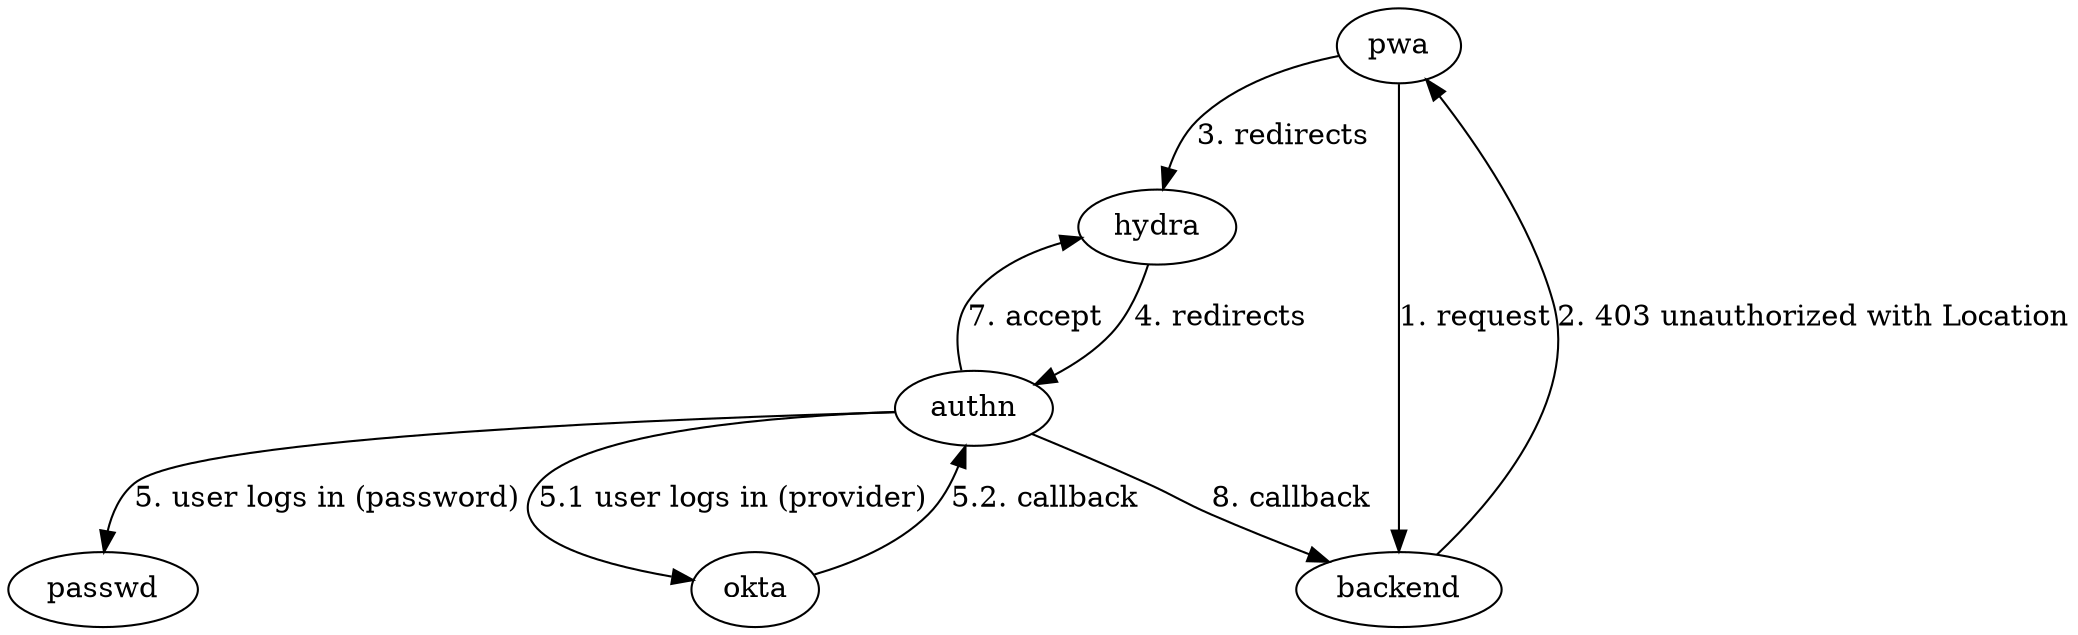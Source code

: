 digraph A {

    pwa -> backend [label="1. request"]
    backend -> pwa [label="2. 403 unauthorized with Location"]
    pwa -> hydra [label="3. redirects"]
    hydra -> authn [label="4. redirects"]
    authn -> okta [label="5.1 user logs in (provider)"]
    okta -> authn [label="5.2. callback"]
    authn -> passwd [label="5. user logs in (password)"]
    authn -> hydra [label="7. accept"]
    authn -> backend [label="8. callback"]
}
